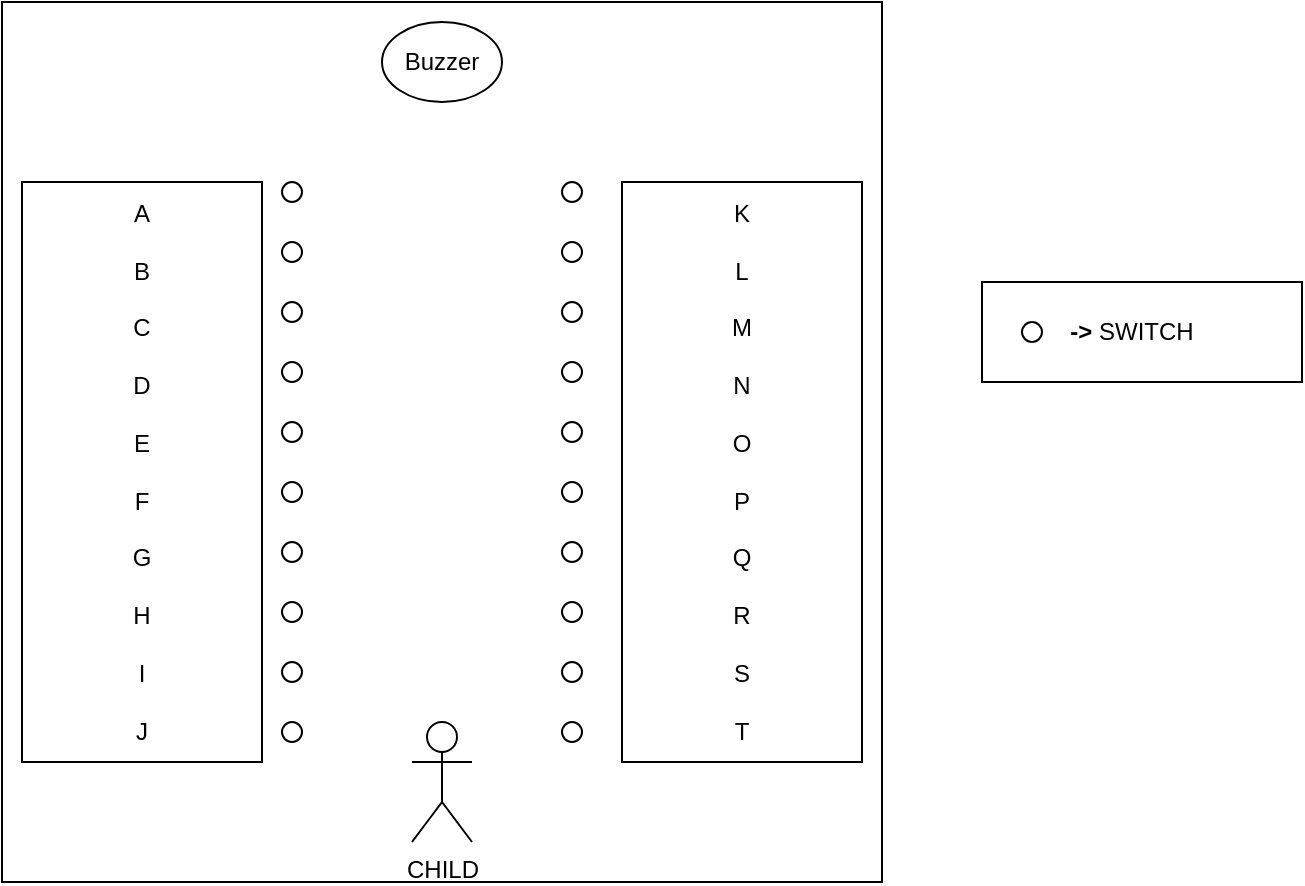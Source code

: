 <mxfile version="17.4.5" type="github">
  <diagram id="6Xy71mcy0B5_TcT0zvnA" name="Page-1">
    <mxGraphModel dx="1038" dy="617" grid="1" gridSize="10" guides="1" tooltips="1" connect="1" arrows="1" fold="1" page="1" pageScale="1" pageWidth="850" pageHeight="1100" math="0" shadow="0">
      <root>
        <mxCell id="0" />
        <mxCell id="1" parent="0" />
        <mxCell id="Lc0o0xcUNqvyehM-NceA-1" value="" style="whiteSpace=wrap;html=1;aspect=fixed;" vertex="1" parent="1">
          <mxGeometry x="160" y="40" width="440" height="440" as="geometry" />
        </mxCell>
        <mxCell id="Lc0o0xcUNqvyehM-NceA-2" value="Buzzer" style="ellipse;whiteSpace=wrap;html=1;" vertex="1" parent="1">
          <mxGeometry x="350" y="50" width="60" height="40" as="geometry" />
        </mxCell>
        <mxCell id="Lc0o0xcUNqvyehM-NceA-3" value="" style="ellipse;whiteSpace=wrap;html=1;aspect=fixed;" vertex="1" parent="1">
          <mxGeometry x="300" y="130" width="10" height="10" as="geometry" />
        </mxCell>
        <mxCell id="Lc0o0xcUNqvyehM-NceA-4" value="" style="ellipse;whiteSpace=wrap;html=1;aspect=fixed;" vertex="1" parent="1">
          <mxGeometry x="440" y="130" width="10" height="10" as="geometry" />
        </mxCell>
        <mxCell id="Lc0o0xcUNqvyehM-NceA-5" value="" style="ellipse;whiteSpace=wrap;html=1;aspect=fixed;" vertex="1" parent="1">
          <mxGeometry x="300" y="160" width="10" height="10" as="geometry" />
        </mxCell>
        <mxCell id="Lc0o0xcUNqvyehM-NceA-6" value="" style="ellipse;whiteSpace=wrap;html=1;aspect=fixed;" vertex="1" parent="1">
          <mxGeometry x="300" y="190" width="10" height="10" as="geometry" />
        </mxCell>
        <mxCell id="Lc0o0xcUNqvyehM-NceA-7" value="" style="ellipse;whiteSpace=wrap;html=1;aspect=fixed;" vertex="1" parent="1">
          <mxGeometry x="300" y="220" width="10" height="10" as="geometry" />
        </mxCell>
        <mxCell id="Lc0o0xcUNqvyehM-NceA-8" value="" style="ellipse;whiteSpace=wrap;html=1;aspect=fixed;" vertex="1" parent="1">
          <mxGeometry x="300" y="250" width="10" height="10" as="geometry" />
        </mxCell>
        <mxCell id="Lc0o0xcUNqvyehM-NceA-9" value="" style="ellipse;whiteSpace=wrap;html=1;aspect=fixed;" vertex="1" parent="1">
          <mxGeometry x="300" y="280" width="10" height="10" as="geometry" />
        </mxCell>
        <mxCell id="Lc0o0xcUNqvyehM-NceA-10" value="" style="ellipse;whiteSpace=wrap;html=1;aspect=fixed;" vertex="1" parent="1">
          <mxGeometry x="300" y="310" width="10" height="10" as="geometry" />
        </mxCell>
        <mxCell id="Lc0o0xcUNqvyehM-NceA-11" value="" style="ellipse;whiteSpace=wrap;html=1;aspect=fixed;" vertex="1" parent="1">
          <mxGeometry x="300" y="340" width="10" height="10" as="geometry" />
        </mxCell>
        <mxCell id="Lc0o0xcUNqvyehM-NceA-12" value="" style="ellipse;whiteSpace=wrap;html=1;aspect=fixed;" vertex="1" parent="1">
          <mxGeometry x="300" y="370" width="10" height="10" as="geometry" />
        </mxCell>
        <mxCell id="Lc0o0xcUNqvyehM-NceA-13" value="" style="ellipse;whiteSpace=wrap;html=1;aspect=fixed;" vertex="1" parent="1">
          <mxGeometry x="300" y="400" width="10" height="10" as="geometry" />
        </mxCell>
        <mxCell id="Lc0o0xcUNqvyehM-NceA-14" value="" style="ellipse;whiteSpace=wrap;html=1;aspect=fixed;" vertex="1" parent="1">
          <mxGeometry x="440" y="160" width="10" height="10" as="geometry" />
        </mxCell>
        <mxCell id="Lc0o0xcUNqvyehM-NceA-15" value="" style="ellipse;whiteSpace=wrap;html=1;aspect=fixed;" vertex="1" parent="1">
          <mxGeometry x="440" y="190" width="10" height="10" as="geometry" />
        </mxCell>
        <mxCell id="Lc0o0xcUNqvyehM-NceA-16" value="" style="ellipse;whiteSpace=wrap;html=1;aspect=fixed;" vertex="1" parent="1">
          <mxGeometry x="440" y="220" width="10" height="10" as="geometry" />
        </mxCell>
        <mxCell id="Lc0o0xcUNqvyehM-NceA-17" value="" style="ellipse;whiteSpace=wrap;html=1;aspect=fixed;" vertex="1" parent="1">
          <mxGeometry x="440" y="250" width="10" height="10" as="geometry" />
        </mxCell>
        <mxCell id="Lc0o0xcUNqvyehM-NceA-18" value="" style="ellipse;whiteSpace=wrap;html=1;aspect=fixed;" vertex="1" parent="1">
          <mxGeometry x="440" y="280" width="10" height="10" as="geometry" />
        </mxCell>
        <mxCell id="Lc0o0xcUNqvyehM-NceA-19" value="" style="ellipse;whiteSpace=wrap;html=1;aspect=fixed;" vertex="1" parent="1">
          <mxGeometry x="440" y="310" width="10" height="10" as="geometry" />
        </mxCell>
        <mxCell id="Lc0o0xcUNqvyehM-NceA-20" value="" style="ellipse;whiteSpace=wrap;html=1;aspect=fixed;" vertex="1" parent="1">
          <mxGeometry x="440" y="340" width="10" height="10" as="geometry" />
        </mxCell>
        <mxCell id="Lc0o0xcUNqvyehM-NceA-21" value="" style="ellipse;whiteSpace=wrap;html=1;aspect=fixed;" vertex="1" parent="1">
          <mxGeometry x="440" y="370" width="10" height="10" as="geometry" />
        </mxCell>
        <mxCell id="Lc0o0xcUNqvyehM-NceA-22" value="" style="ellipse;whiteSpace=wrap;html=1;aspect=fixed;" vertex="1" parent="1">
          <mxGeometry x="440" y="400" width="10" height="10" as="geometry" />
        </mxCell>
        <mxCell id="Lc0o0xcUNqvyehM-NceA-28" value="A&lt;br&gt;&lt;br&gt;B&lt;br&gt;&lt;br&gt;C&lt;br&gt;&lt;br&gt;D&lt;br&gt;&lt;br&gt;E&lt;br&gt;&lt;br&gt;F&lt;br&gt;&lt;br&gt;G&lt;br&gt;&lt;br&gt;H&lt;br&gt;&lt;br&gt;I&lt;br&gt;&lt;br&gt;J" style="rounded=0;whiteSpace=wrap;html=1;" vertex="1" parent="1">
          <mxGeometry x="170" y="130" width="120" height="290" as="geometry" />
        </mxCell>
        <mxCell id="Lc0o0xcUNqvyehM-NceA-29" value="K&lt;br&gt;&lt;br&gt;L&lt;br&gt;&lt;br&gt;M&lt;br&gt;&lt;br&gt;N&lt;br&gt;&lt;br&gt;O&lt;br&gt;&lt;br&gt;P&lt;br&gt;&lt;br&gt;Q&lt;br&gt;&lt;br&gt;R&lt;br&gt;&lt;br&gt;S&lt;br&gt;&lt;br&gt;T" style="rounded=0;whiteSpace=wrap;html=1;" vertex="1" parent="1">
          <mxGeometry x="470" y="130" width="120" height="290" as="geometry" />
        </mxCell>
        <mxCell id="Lc0o0xcUNqvyehM-NceA-30" value="CHILD&lt;br&gt;" style="shape=umlActor;verticalLabelPosition=bottom;verticalAlign=top;html=1;outlineConnect=0;" vertex="1" parent="1">
          <mxGeometry x="365" y="400" width="30" height="60" as="geometry" />
        </mxCell>
        <mxCell id="Lc0o0xcUNqvyehM-NceA-32" value="" style="rounded=0;whiteSpace=wrap;html=1;" vertex="1" parent="1">
          <mxGeometry x="650" y="180" width="160" height="50" as="geometry" />
        </mxCell>
        <mxCell id="Lc0o0xcUNqvyehM-NceA-34" value="" style="ellipse;whiteSpace=wrap;html=1;aspect=fixed;" vertex="1" parent="1">
          <mxGeometry x="670" y="200" width="10" height="10" as="geometry" />
        </mxCell>
        <mxCell id="Lc0o0xcUNqvyehM-NceA-36" value="&lt;b&gt;-&amp;gt;&lt;/b&gt; SWITCH" style="text;html=1;strokeColor=none;fillColor=none;align=center;verticalAlign=middle;whiteSpace=wrap;rounded=0;" vertex="1" parent="1">
          <mxGeometry x="680" y="190" width="90" height="30" as="geometry" />
        </mxCell>
      </root>
    </mxGraphModel>
  </diagram>
</mxfile>
